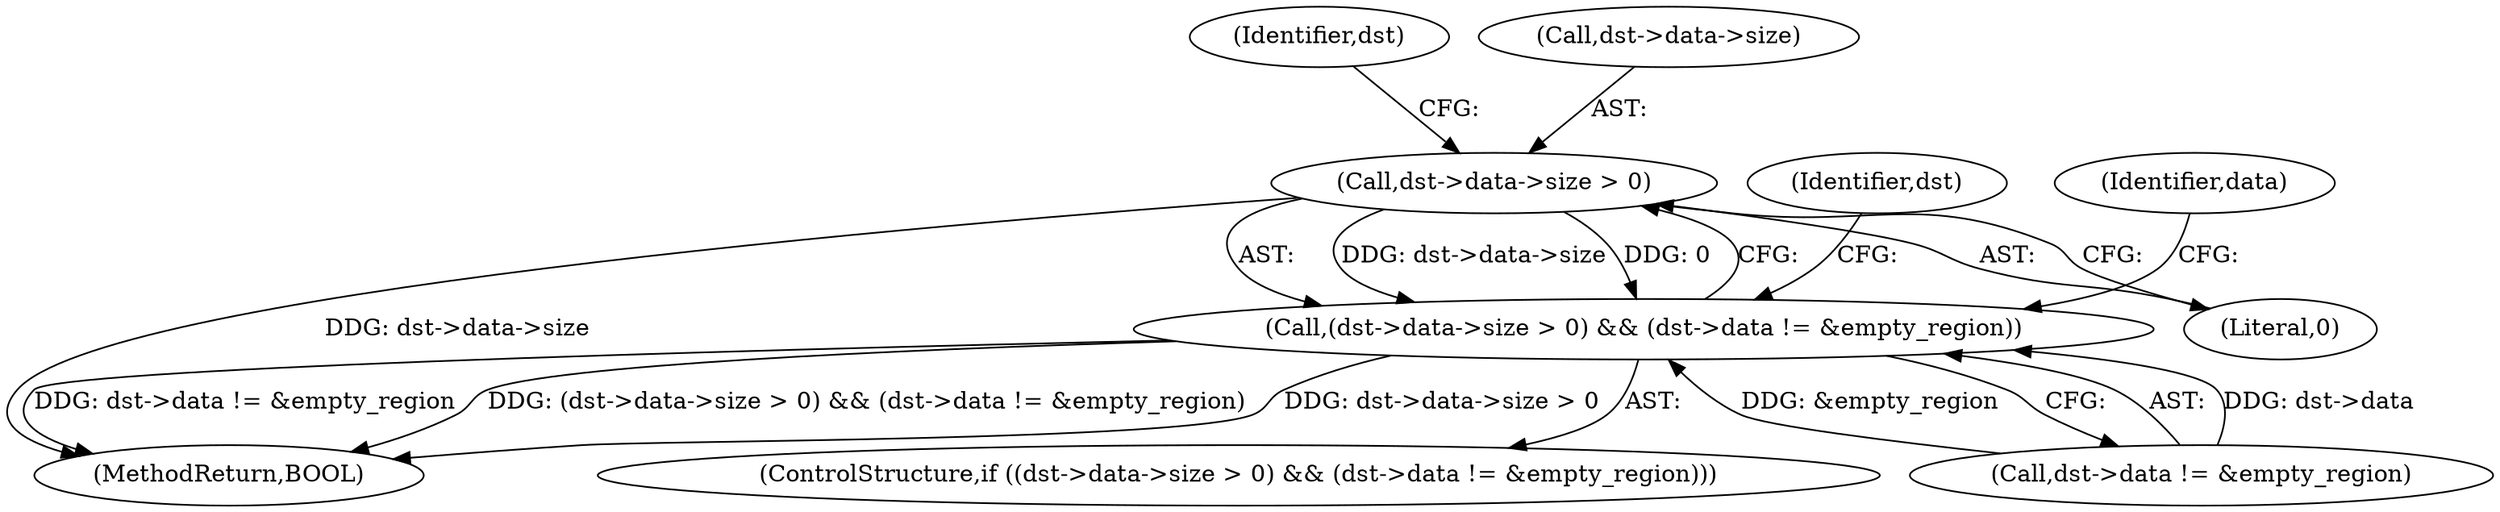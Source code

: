 digraph "0_FreeRDP_fc80ab45621bd966f70594c0b7393ec005a94007_0@pointer" {
"1000298" [label="(Call,dst->data->size > 0)"];
"1000297" [label="(Call,(dst->data->size > 0) && (dst->data != &empty_region))"];
"1000352" [label="(MethodReturn,BOOL)"];
"1000307" [label="(Identifier,dst)"];
"1000296" [label="(ControlStructure,if ((dst->data->size > 0) && (dst->data != &empty_region)))"];
"1000297" [label="(Call,(dst->data->size > 0) && (dst->data != &empty_region))"];
"1000313" [label="(Identifier,dst)"];
"1000299" [label="(Call,dst->data->size)"];
"1000304" [label="(Literal,0)"];
"1000316" [label="(Identifier,data)"];
"1000305" [label="(Call,dst->data != &empty_region)"];
"1000298" [label="(Call,dst->data->size > 0)"];
"1000298" -> "1000297"  [label="AST: "];
"1000298" -> "1000304"  [label="CFG: "];
"1000299" -> "1000298"  [label="AST: "];
"1000304" -> "1000298"  [label="AST: "];
"1000307" -> "1000298"  [label="CFG: "];
"1000297" -> "1000298"  [label="CFG: "];
"1000298" -> "1000352"  [label="DDG: dst->data->size"];
"1000298" -> "1000297"  [label="DDG: dst->data->size"];
"1000298" -> "1000297"  [label="DDG: 0"];
"1000297" -> "1000296"  [label="AST: "];
"1000297" -> "1000305"  [label="CFG: "];
"1000305" -> "1000297"  [label="AST: "];
"1000313" -> "1000297"  [label="CFG: "];
"1000316" -> "1000297"  [label="CFG: "];
"1000297" -> "1000352"  [label="DDG: dst->data->size > 0"];
"1000297" -> "1000352"  [label="DDG: dst->data != &empty_region"];
"1000297" -> "1000352"  [label="DDG: (dst->data->size > 0) && (dst->data != &empty_region)"];
"1000305" -> "1000297"  [label="DDG: dst->data"];
"1000305" -> "1000297"  [label="DDG: &empty_region"];
}
